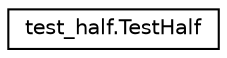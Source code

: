 digraph "Graphical Class Hierarchy"
{
 // LATEX_PDF_SIZE
  edge [fontname="Helvetica",fontsize="10",labelfontname="Helvetica",labelfontsize="10"];
  node [fontname="Helvetica",fontsize="10",shape=record];
  rankdir="LR";
  Node0 [label="test_half.TestHalf",height=0.2,width=0.4,color="black", fillcolor="white", style="filled",URL="$classtest__half_1_1TestHalf.html",tooltip=" "];
}
